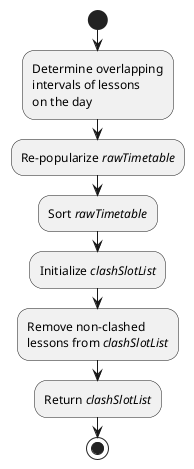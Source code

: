 @startuml
start

:Determine overlapping
intervals of lessons
on the day;

:Re-popularize <i>rawTimetable</i>;

:Sort <i>rawTimetable</i>;

:Initialize <i>clashSlotList</i>;

:Remove non-clashed
lessons from <i>clashSlotList</i>;

:Return <i>clashSlotList</i>;

stop
@enduml 